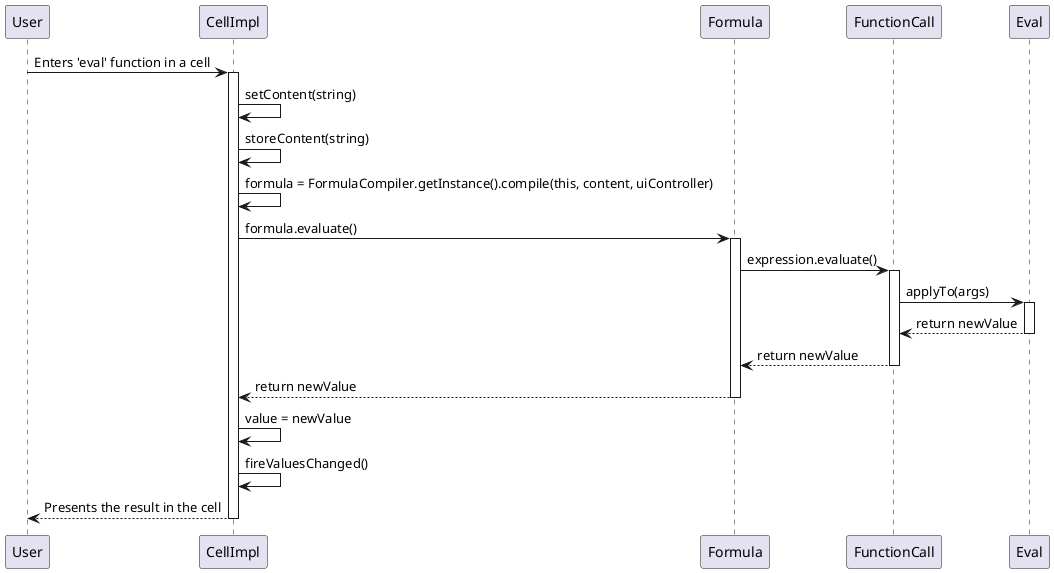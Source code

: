 @startuml lang01_3_design1.png

    participant "User" as user
    participant "CellImpl" as cell
    participant "Formula" as f
    participant "FunctionCall" as fc
    participant "Eval" as eval
    
    user -> cell : Enters 'eval' function in a cell
    activate cell
        cell -> cell : setContent(string)
        cell -> cell : storeContent(string)
        cell -> cell : formula = FormulaCompiler.getInstance().compile(this, content, uiController)
        cell -> f : formula.evaluate()

        activate f
            f -> fc : expression.evaluate()

            activate fc
                fc -> eval : applyTo(args)

                activate eval
                    fc <-- eval : return newValue
                deactivate eval

                f <-- fc : return newValue
            deactivate fc

            cell <-- f : return newValue
        deactivate f

        cell -> cell : value = newValue
        cell -> cell : fireValuesChanged()

        user <-- cell : Presents the result in the cell
    deactivate cell
@enduml
